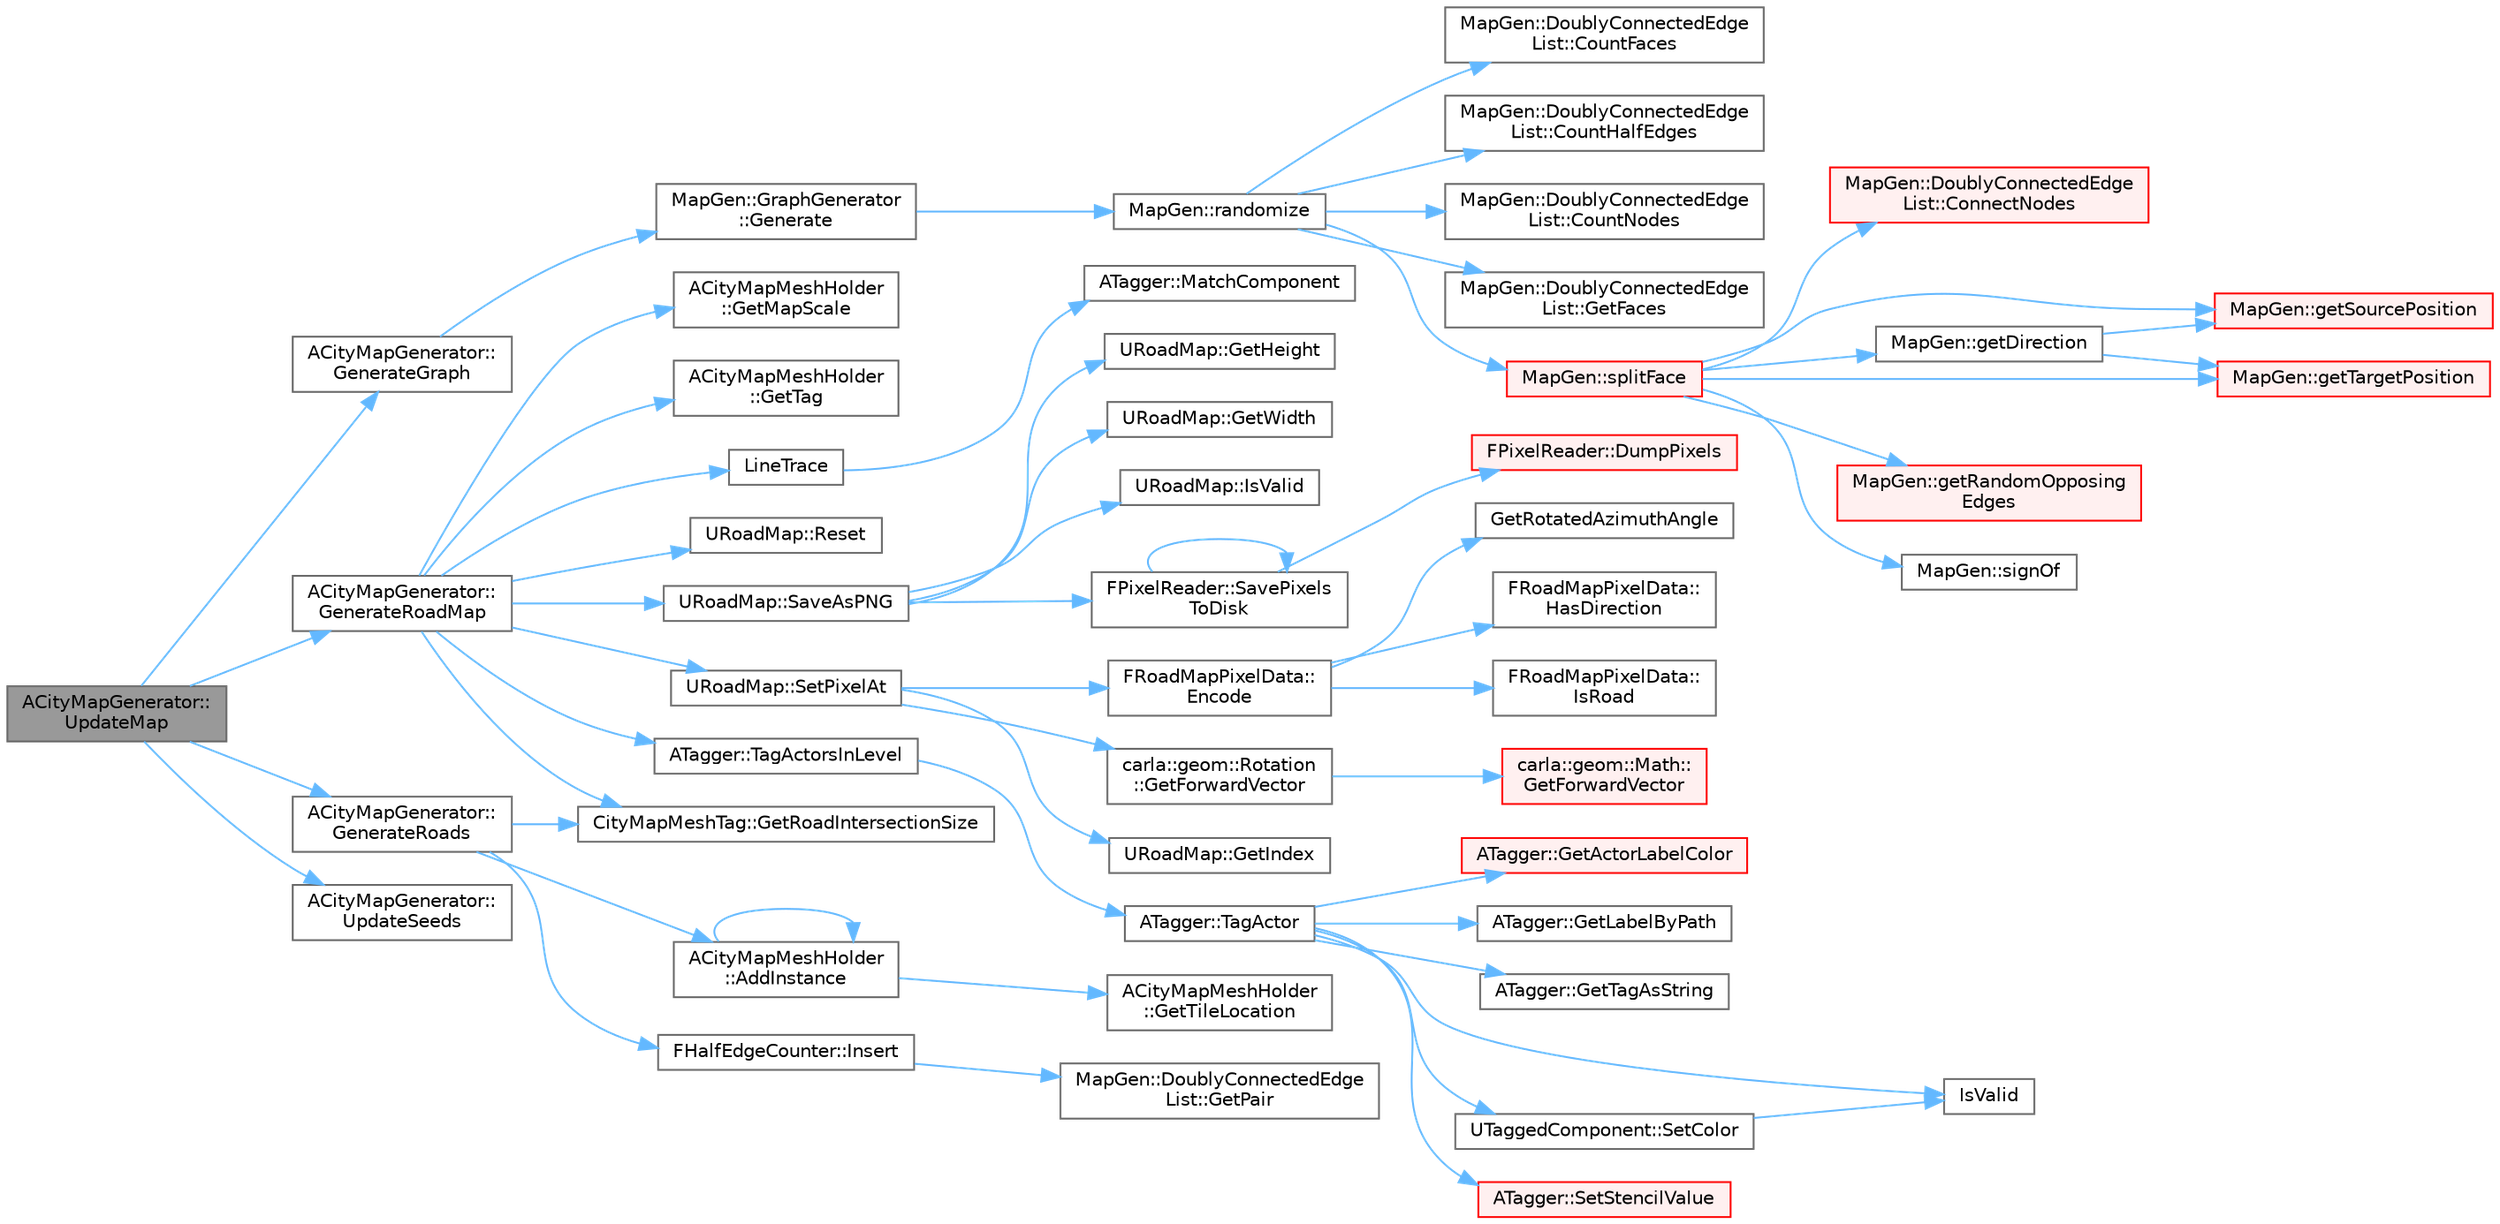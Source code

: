 digraph "ACityMapGenerator::UpdateMap"
{
 // INTERACTIVE_SVG=YES
 // LATEX_PDF_SIZE
  bgcolor="transparent";
  edge [fontname=Helvetica,fontsize=10,labelfontname=Helvetica,labelfontsize=10];
  node [fontname=Helvetica,fontsize=10,shape=box,height=0.2,width=0.4];
  rankdir="LR";
  Node1 [id="Node000001",label="ACityMapGenerator::\lUpdateMap",height=0.2,width=0.4,color="gray40", fillcolor="grey60", style="filled", fontcolor="black",tooltip="Here does nothing, implement in derived classes."];
  Node1 -> Node2 [id="edge1_Node000001_Node000002",color="steelblue1",style="solid",tooltip=" "];
  Node2 [id="Node000002",label="ACityMapGenerator::\lGenerateGraph",height=0.2,width=0.4,color="grey40", fillcolor="white", style="filled",URL="$d1/ddb/classACityMapGenerator.html#a2b16ca4cb297f67893132bad83a2b4da",tooltip="Regenerate the DCEL."];
  Node2 -> Node3 [id="edge2_Node000002_Node000003",color="steelblue1",style="solid",tooltip=" "];
  Node3 [id="Node000003",label="MapGen::GraphGenerator\l::Generate",height=0.2,width=0.4,color="grey40", fillcolor="white", style="filled",URL="$dc/d79/classMapGen_1_1GraphGenerator.html#aa6c4299ca0d9ef55d4c7d2a2ac0eb5b0",tooltip="Create a squared DoublyConnectedEdgeList of size SizeX times SizeY and generate random connections in..."];
  Node3 -> Node4 [id="edge3_Node000003_Node000004",color="steelblue1",style="solid",tooltip=" "];
  Node4 [id="Node000004",label="MapGen::randomize",height=0.2,width=0.4,color="grey40", fillcolor="white", style="filled",URL="$d2/de5/namespaceMapGen.html#a4163fb6b1450e8a10069d7bfb54796fe",tooltip=" "];
  Node4 -> Node5 [id="edge4_Node000004_Node000005",color="steelblue1",style="solid",tooltip=" "];
  Node5 [id="Node000005",label="MapGen::DoublyConnectedEdge\lList::CountFaces",height=0.2,width=0.4,color="grey40", fillcolor="white", style="filled",URL="$d3/d57/classMapGen_1_1DoublyConnectedEdgeList.html#afe7d824795a7447e9783340ebd69ca0e",tooltip=" "];
  Node4 -> Node6 [id="edge5_Node000004_Node000006",color="steelblue1",style="solid",tooltip=" "];
  Node6 [id="Node000006",label="MapGen::DoublyConnectedEdge\lList::CountHalfEdges",height=0.2,width=0.4,color="grey40", fillcolor="white", style="filled",URL="$d3/d57/classMapGen_1_1DoublyConnectedEdgeList.html#acd6671bd2d667c927f006ae5b6f38949",tooltip=" "];
  Node4 -> Node7 [id="edge6_Node000004_Node000007",color="steelblue1",style="solid",tooltip=" "];
  Node7 [id="Node000007",label="MapGen::DoublyConnectedEdge\lList::CountNodes",height=0.2,width=0.4,color="grey40", fillcolor="white", style="filled",URL="$d3/d57/classMapGen_1_1DoublyConnectedEdgeList.html#a96c63da29d204af66c79ec4f601fe822",tooltip=" "];
  Node4 -> Node8 [id="edge7_Node000004_Node000008",color="steelblue1",style="solid",tooltip=" "];
  Node8 [id="Node000008",label="MapGen::DoublyConnectedEdge\lList::GetFaces",height=0.2,width=0.4,color="grey40", fillcolor="white", style="filled",URL="$d3/d57/classMapGen_1_1DoublyConnectedEdgeList.html#a136da6784ab2306f9743a1f10a87cc22",tooltip=" "];
  Node4 -> Node9 [id="edge8_Node000004_Node000009",color="steelblue1",style="solid",tooltip=" "];
  Node9 [id="Node000009",label="MapGen::splitFace",height=0.2,width=0.4,color="red", fillcolor="#FFF0F0", style="filled",URL="$d2/de5/namespaceMapGen.html#a975b7ba69fe3408db8acadb9ebf288d9",tooltip=" "];
  Node9 -> Node10 [id="edge9_Node000009_Node000010",color="steelblue1",style="solid",tooltip=" "];
  Node10 [id="Node000010",label="MapGen::DoublyConnectedEdge\lList::ConnectNodes",height=0.2,width=0.4,color="red", fillcolor="#FFF0F0", style="filled",URL="$d3/d57/classMapGen_1_1DoublyConnectedEdgeList.html#a1f79a55d59b75d36c5ad5bd76ae7c420",tooltip="Connect two nodes by a pair of edges."];
  Node9 -> Node18 [id="edge10_Node000009_Node000018",color="steelblue1",style="solid",tooltip=" "];
  Node18 [id="Node000018",label="MapGen::getDirection",height=0.2,width=0.4,color="grey40", fillcolor="white", style="filled",URL="$d2/de5/namespaceMapGen.html#afd4192eace622e317c7874a926d2c20c",tooltip=" "];
  Node18 -> Node19 [id="edge11_Node000018_Node000019",color="steelblue1",style="solid",tooltip=" "];
  Node19 [id="Node000019",label="MapGen::getSourcePosition",height=0.2,width=0.4,color="red", fillcolor="#FFF0F0", style="filled",URL="$d2/de5/namespaceMapGen.html#ae32dafe96bb829b6aa1983cf7a6abb2e",tooltip=" "];
  Node18 -> Node20 [id="edge12_Node000018_Node000020",color="steelblue1",style="solid",tooltip=" "];
  Node20 [id="Node000020",label="MapGen::getTargetPosition",height=0.2,width=0.4,color="red", fillcolor="#FFF0F0", style="filled",URL="$d2/de5/namespaceMapGen.html#aa4d7c4d9dbc0a0819427112d3a82c084",tooltip=" "];
  Node9 -> Node21 [id="edge13_Node000009_Node000021",color="steelblue1",style="solid",tooltip=" "];
  Node21 [id="Node000021",label="MapGen::getRandomOpposing\lEdges",height=0.2,width=0.4,color="red", fillcolor="#FFF0F0", style="filled",URL="$d2/de5/namespaceMapGen.html#a5fbf1d1c7632d84079b7029e838e691a",tooltip=" "];
  Node9 -> Node19 [id="edge14_Node000009_Node000019",color="steelblue1",style="solid",tooltip=" "];
  Node9 -> Node20 [id="edge15_Node000009_Node000020",color="steelblue1",style="solid",tooltip=" "];
  Node9 -> Node22 [id="edge16_Node000009_Node000022",color="steelblue1",style="solid",tooltip=" "];
  Node22 [id="Node000022",label="MapGen::signOf",height=0.2,width=0.4,color="grey40", fillcolor="white", style="filled",URL="$d2/de5/namespaceMapGen.html#ae9fe02eda53642295d1af13c10653844",tooltip=" "];
  Node1 -> Node24 [id="edge17_Node000001_Node000024",color="steelblue1",style="solid",tooltip=" "];
  Node24 [id="Node000024",label="ACityMapGenerator::\lGenerateRoadMap",height=0.2,width=0.4,color="grey40", fillcolor="white", style="filled",URL="$d1/ddb/classACityMapGenerator.html#a9ce09c4586724fe3e446cbb12712adf3",tooltip="Generate the road map image and save to disk if requested."];
  Node24 -> Node25 [id="edge18_Node000024_Node000025",color="steelblue1",style="solid",tooltip=" "];
  Node25 [id="Node000025",label="ACityMapMeshHolder\l::GetMapScale",height=0.2,width=0.4,color="grey40", fillcolor="white", style="filled",URL="$da/d1a/classACityMapMeshHolder.html#ab58d75b5e6a67bb4042174256a4c5128",tooltip=" "];
  Node24 -> Node26 [id="edge19_Node000024_Node000026",color="steelblue1",style="solid",tooltip=" "];
  Node26 [id="Node000026",label="CityMapMeshTag::GetRoadIntersectionSize",height=0.2,width=0.4,color="grey40", fillcolor="white", style="filled",URL="$d6/d33/classCityMapMeshTag.html#ae546ef66912146409f0b1d176406aa7b",tooltip="Get the size in tiles of a road intersection side."];
  Node24 -> Node27 [id="edge20_Node000024_Node000027",color="steelblue1",style="solid",tooltip=" "];
  Node27 [id="Node000027",label="ACityMapMeshHolder\l::GetTag",height=0.2,width=0.4,color="grey40", fillcolor="white", style="filled",URL="$da/d1a/classACityMapMeshHolder.html#ac51e2220f2416299f49b17a106807254",tooltip="Return the tag corresponding to StaticMesh."];
  Node24 -> Node28 [id="edge21_Node000024_Node000028",color="steelblue1",style="solid",tooltip=" "];
  Node28 [id="Node000028",label="LineTrace",height=0.2,width=0.4,color="grey40", fillcolor="white", style="filled",URL="$d9/d8e/CityMapGenerator_8cpp.html#a193739b04edaead14e56871068ea0af3",tooltip=" "];
  Node28 -> Node29 [id="edge22_Node000028_Node000029",color="steelblue1",style="solid",tooltip=" "];
  Node29 [id="Node000029",label="ATagger::MatchComponent",height=0.2,width=0.4,color="grey40", fillcolor="white", style="filled",URL="$da/d86/classATagger.html#aa2c691267d7bedb210f4d0884a00d00c",tooltip="Return true if Component has been tagged with the given Tag."];
  Node24 -> Node30 [id="edge23_Node000024_Node000030",color="steelblue1",style="solid",tooltip=" "];
  Node30 [id="Node000030",label="URoadMap::Reset",height=0.2,width=0.4,color="grey40", fillcolor="white", style="filled",URL="$d5/db2/classURoadMap.html#a253822dc340f1a75a441b373e599f6bc",tooltip="Resets current map an initializes an empty map of the given size."];
  Node24 -> Node31 [id="edge24_Node000024_Node000031",color="steelblue1",style="solid",tooltip=" "];
  Node31 [id="Node000031",label="URoadMap::SaveAsPNG",height=0.2,width=0.4,color="grey40", fillcolor="white", style="filled",URL="$d5/db2/classURoadMap.html#aa47b13000945dfd3e81dd51a69eb2c67",tooltip="Save the current map as PNG with the pixel data encoded as color."];
  Node31 -> Node32 [id="edge25_Node000031_Node000032",color="steelblue1",style="solid",tooltip=" "];
  Node32 [id="Node000032",label="URoadMap::GetHeight",height=0.2,width=0.4,color="grey40", fillcolor="white", style="filled",URL="$d5/db2/classURoadMap.html#aa0d3000af01cde25fde6ba931a54f0c5",tooltip=" "];
  Node31 -> Node33 [id="edge26_Node000031_Node000033",color="steelblue1",style="solid",tooltip=" "];
  Node33 [id="Node000033",label="URoadMap::GetWidth",height=0.2,width=0.4,color="grey40", fillcolor="white", style="filled",URL="$d5/db2/classURoadMap.html#aa578c4ca2edaa3e4aa79969a948a3bc1",tooltip=" "];
  Node31 -> Node34 [id="edge27_Node000031_Node000034",color="steelblue1",style="solid",tooltip=" "];
  Node34 [id="Node000034",label="URoadMap::IsValid",height=0.2,width=0.4,color="grey40", fillcolor="white", style="filled",URL="$d5/db2/classURoadMap.html#a35fa959e7b508a718906b5137aa52f59",tooltip=" "];
  Node31 -> Node35 [id="edge28_Node000031_Node000035",color="steelblue1",style="solid",tooltip=" "];
  Node35 [id="Node000035",label="FPixelReader::SavePixels\lToDisk",height=0.2,width=0.4,color="grey40", fillcolor="white", style="filled",URL="$dd/d11/classFPixelReader.html#ada445b4ee415b134a18c03429139352b",tooltip="Asynchronously save the pixels in RenderTarget to disk."];
  Node35 -> Node36 [id="edge29_Node000035_Node000036",color="steelblue1",style="solid",tooltip=" "];
  Node36 [id="Node000036",label="FPixelReader::DumpPixels",height=0.2,width=0.4,color="red", fillcolor="#FFF0F0", style="filled",URL="$dd/d11/classFPixelReader.html#aafcd002853bb8dff7881ae341474d9a2",tooltip="Dump the pixels in RenderTarget."];
  Node35 -> Node35 [id="edge30_Node000035_Node000035",color="steelblue1",style="solid",tooltip=" "];
  Node24 -> Node38 [id="edge31_Node000024_Node000038",color="steelblue1",style="solid",tooltip=" "];
  Node38 [id="Node000038",label="URoadMap::SetPixelAt",height=0.2,width=0.4,color="grey40", fillcolor="white", style="filled",URL="$d5/db2/classURoadMap.html#a4d82906248621ab21ccaeff669ebfdab",tooltip=" "];
  Node38 -> Node39 [id="edge32_Node000038_Node000039",color="steelblue1",style="solid",tooltip=" "];
  Node39 [id="Node000039",label="FRoadMapPixelData::\lEncode",height=0.2,width=0.4,color="grey40", fillcolor="white", style="filled",URL="$d9/d74/structFRoadMapPixelData.html#a9d463fa41ea9ba6c7657499a5e56e2ee",tooltip=" "];
  Node39 -> Node40 [id="edge33_Node000039_Node000040",color="steelblue1",style="solid",tooltip=" "];
  Node40 [id="Node000040",label="GetRotatedAzimuthAngle",height=0.2,width=0.4,color="grey40", fillcolor="white", style="filled",URL="$d2/de5/RoadMap_8cpp.html#a3de92448513538942b780f5eee1eb26f",tooltip=" "];
  Node39 -> Node41 [id="edge34_Node000039_Node000041",color="steelblue1",style="solid",tooltip=" "];
  Node41 [id="Node000041",label="FRoadMapPixelData::\lHasDirection",height=0.2,width=0.4,color="grey40", fillcolor="white", style="filled",URL="$d9/d74/structFRoadMapPixelData.html#a459ad7b2bb32fbd2bd19658363ff3efc",tooltip="Whether this pixel has a direction defined (e.g."];
  Node39 -> Node42 [id="edge35_Node000039_Node000042",color="steelblue1",style="solid",tooltip=" "];
  Node42 [id="Node000042",label="FRoadMapPixelData::\lIsRoad",height=0.2,width=0.4,color="grey40", fillcolor="white", style="filled",URL="$d9/d74/structFRoadMapPixelData.html#ab1de611abe87fdf3a01824052cf28328",tooltip="Whether this pixel lies in-road."];
  Node38 -> Node43 [id="edge36_Node000038_Node000043",color="steelblue1",style="solid",tooltip=" "];
  Node43 [id="Node000043",label="carla::geom::Rotation\l::GetForwardVector",height=0.2,width=0.4,color="grey40", fillcolor="white", style="filled",URL="$d8/dba/classcarla_1_1geom_1_1Rotation.html#af3b9aeecb1d8a5a29aac264ea2b780dc",tooltip=" "];
  Node43 -> Node44 [id="edge37_Node000043_Node000044",color="steelblue1",style="solid",tooltip=" "];
  Node44 [id="Node000044",label="carla::geom::Math::\lGetForwardVector",height=0.2,width=0.4,color="red", fillcolor="#FFF0F0", style="filled",URL="$d0/dea/classcarla_1_1geom_1_1Math.html#aafbb2dc8a60aa6e86cc7fe1ad2872beb",tooltip="Compute the unit vector pointing towards the X-axis of rotation."];
  Node38 -> Node47 [id="edge38_Node000038_Node000047",color="steelblue1",style="solid",tooltip=" "];
  Node47 [id="Node000047",label="URoadMap::GetIndex",height=0.2,width=0.4,color="grey40", fillcolor="white", style="filled",URL="$d5/db2/classURoadMap.html#a250b1af8dd299a4191239ecfa1404660",tooltip=" "];
  Node24 -> Node48 [id="edge39_Node000024_Node000048",color="steelblue1",style="solid",tooltip=" "];
  Node48 [id="Node000048",label="ATagger::TagActorsInLevel",height=0.2,width=0.4,color="grey40", fillcolor="white", style="filled",URL="$da/d86/classATagger.html#ad1bff091221672f7af2ba6c02fb99f75",tooltip="Set the tag of every actor in level."];
  Node48 -> Node49 [id="edge40_Node000048_Node000049",color="steelblue1",style="solid",tooltip=" "];
  Node49 [id="Node000049",label="ATagger::TagActor",height=0.2,width=0.4,color="grey40", fillcolor="white", style="filled",URL="$da/d86/classATagger.html#ad0a7c11b5b6a58abecd4a7b5587eeb6a",tooltip="Set the tag of an actor."];
  Node49 -> Node50 [id="edge41_Node000049_Node000050",color="steelblue1",style="solid",tooltip=" "];
  Node50 [id="Node000050",label="ATagger::GetActorLabelColor",height=0.2,width=0.4,color="red", fillcolor="#FFF0F0", style="filled",URL="$da/d86/classATagger.html#ad30a07f35f3db9d174589bb8abddd11f",tooltip="获得实例分割中参与者所标注的颜色"];
  Node49 -> Node52 [id="edge42_Node000049_Node000052",color="steelblue1",style="solid",tooltip=" "];
  Node52 [id="Node000052",label="ATagger::GetLabelByPath",height=0.2,width=0.4,color="grey40", fillcolor="white", style="filled",URL="$da/d86/classATagger.html#aad05d5a21390b4353006636903dcde06",tooltip="Method that computes the label corresponding to an specific object using the folder path in which it ..."];
  Node49 -> Node53 [id="edge43_Node000049_Node000053",color="steelblue1",style="solid",tooltip=" "];
  Node53 [id="Node000053",label="ATagger::GetTagAsString",height=0.2,width=0.4,color="grey40", fillcolor="white", style="filled",URL="$da/d86/classATagger.html#a2b8ab63680928bbd944deecb7e87ec23",tooltip="Retrieve the tags of an already tagged actor."];
  Node49 -> Node54 [id="edge44_Node000049_Node000054",color="steelblue1",style="solid",tooltip=" "];
  Node54 [id="Node000054",label="IsValid",height=0.2,width=0.4,color="grey40", fillcolor="white", style="filled",URL="$d2/d40/TrafficLightBase_8cpp.html#a1459952e95242b0c926376d0bb4692b8",tooltip=" "];
  Node49 -> Node55 [id="edge45_Node000049_Node000055",color="steelblue1",style="solid",tooltip=" "];
  Node55 [id="Node000055",label="UTaggedComponent::SetColor",height=0.2,width=0.4,color="grey40", fillcolor="white", style="filled",URL="$d8/d9f/classUTaggedComponent.html#a996f100e6eead478883b85cbb1d54569",tooltip=" "];
  Node55 -> Node54 [id="edge46_Node000055_Node000054",color="steelblue1",style="solid",tooltip=" "];
  Node49 -> Node56 [id="edge47_Node000049_Node000056",color="steelblue1",style="solid",tooltip=" "];
  Node56 [id="Node000056",label="ATagger::SetStencilValue",height=0.2,width=0.4,color="red", fillcolor="#FFF0F0", style="filled",URL="$da/d86/classATagger.html#ac21f239b285add6402af8245dc2f53cd",tooltip=" "];
  Node1 -> Node57 [id="edge48_Node000001_Node000057",color="steelblue1",style="solid",tooltip=" "];
  Node57 [id="Node000057",label="ACityMapGenerator::\lGenerateRoads",height=0.2,width=0.4,color="grey40", fillcolor="white", style="filled",URL="$d1/ddb/classACityMapGenerator.html#a67d7489265a1921069709a71b15efd0c",tooltip="Add the road meshes to the scene based on the current DCEL."];
  Node57 -> Node58 [id="edge49_Node000057_Node000058",color="steelblue1",style="solid",tooltip=" "];
  Node58 [id="Node000058",label="ACityMapMeshHolder\l::AddInstance",height=0.2,width=0.4,color="grey40", fillcolor="white", style="filled",URL="$da/d1a/classACityMapMeshHolder.html#a8612476d1ea6286618432bdd28488157",tooltip="Add an instance of a mesh with a given tile location."];
  Node58 -> Node58 [id="edge50_Node000058_Node000058",color="steelblue1",style="solid",tooltip=" "];
  Node58 -> Node59 [id="edge51_Node000058_Node000059",color="steelblue1",style="solid",tooltip=" "];
  Node59 [id="Node000059",label="ACityMapMeshHolder\l::GetTileLocation",height=0.2,width=0.4,color="grey40", fillcolor="white", style="filled",URL="$da/d1a/classACityMapMeshHolder.html#a1a08875ed449d96a289b144d4d551479",tooltip="Return the 3D world location (relative to this actor) of the given 2D tile."];
  Node57 -> Node26 [id="edge52_Node000057_Node000026",color="steelblue1",style="solid",tooltip=" "];
  Node57 -> Node60 [id="edge53_Node000057_Node000060",color="steelblue1",style="solid",tooltip=" "];
  Node60 [id="Node000060",label="FHalfEdgeCounter::Insert",height=0.2,width=0.4,color="grey40", fillcolor="white", style="filled",URL="$db/d28/classFHalfEdgeCounter.html#a9f2f2a24b906c58c811611a7d4903db1",tooltip=" "];
  Node60 -> Node61 [id="edge54_Node000060_Node000061",color="steelblue1",style="solid",tooltip=" "];
  Node61 [id="Node000061",label="MapGen::DoublyConnectedEdge\lList::GetPair",height=0.2,width=0.4,color="grey40", fillcolor="white", style="filled",URL="$d3/d57/classMapGen_1_1DoublyConnectedEdgeList.html#a4f54bc71299907adf32a741ecf12af97",tooltip=" "];
  Node1 -> Node62 [id="edge55_Node000001_Node000062",color="steelblue1",style="solid",tooltip=" "];
  Node62 [id="Node000062",label="ACityMapGenerator::\lUpdateSeeds",height=0.2,width=0.4,color="grey40", fillcolor="white", style="filled",URL="$d1/ddb/classACityMapGenerator.html#aa35286117be937f54d1c6c9a44380311",tooltip="Update the random seeds. Generate random if no fixed seed is used."];
}

